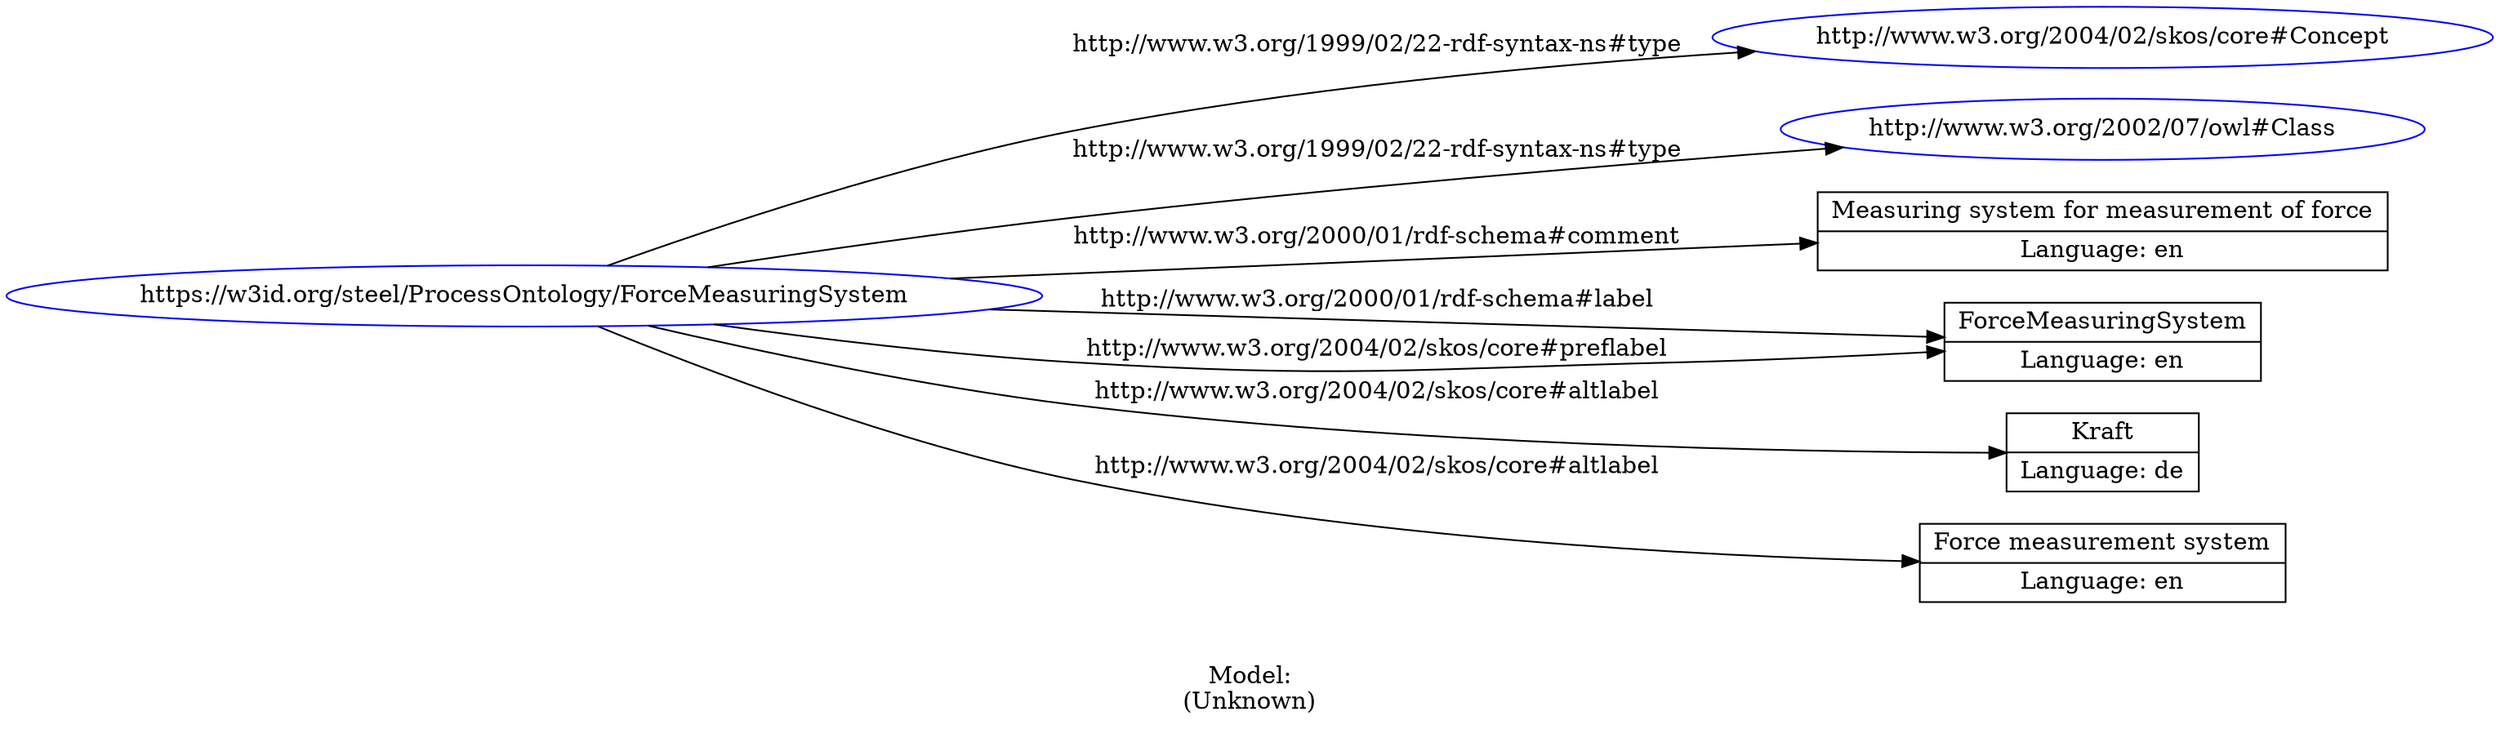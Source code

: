 digraph {
	rankdir = LR;
	charset="utf-8";

	"Rhttps://w3id.org/steel/ProcessOntology/ForceMeasuringSystem" -> "Rhttp://www.w3.org/2004/02/skos/core#Concept" [ label="http://www.w3.org/1999/02/22-rdf-syntax-ns#type" ];
	"Rhttps://w3id.org/steel/ProcessOntology/ForceMeasuringSystem" -> "Rhttp://www.w3.org/2002/07/owl#Class" [ label="http://www.w3.org/1999/02/22-rdf-syntax-ns#type" ];
	"Rhttps://w3id.org/steel/ProcessOntology/ForceMeasuringSystem" -> "LMeasuring system for measurement of force|Language: en" [ label="http://www.w3.org/2000/01/rdf-schema#comment" ];
	"Rhttps://w3id.org/steel/ProcessOntology/ForceMeasuringSystem" -> "LForceMeasuringSystem|Language: en" [ label="http://www.w3.org/2000/01/rdf-schema#label" ];
	"Rhttps://w3id.org/steel/ProcessOntology/ForceMeasuringSystem" -> "LKraft|Language: de" [ label="http://www.w3.org/2004/02/skos/core#altlabel" ];
	"Rhttps://w3id.org/steel/ProcessOntology/ForceMeasuringSystem" -> "LForce measurement system|Language: en" [ label="http://www.w3.org/2004/02/skos/core#altlabel" ];
	"Rhttps://w3id.org/steel/ProcessOntology/ForceMeasuringSystem" -> "LForceMeasuringSystem|Language: en" [ label="http://www.w3.org/2004/02/skos/core#preflabel" ];

	// Resources
	"Rhttps://w3id.org/steel/ProcessOntology/ForceMeasuringSystem" [ label="https://w3id.org/steel/ProcessOntology/ForceMeasuringSystem", shape = ellipse, color = blue ];
	"Rhttp://www.w3.org/2004/02/skos/core#Concept" [ label="http://www.w3.org/2004/02/skos/core#Concept", shape = ellipse, color = blue ];
	"Rhttp://www.w3.org/2002/07/owl#Class" [ label="http://www.w3.org/2002/07/owl#Class", shape = ellipse, color = blue ];

	// Anonymous nodes

	// Literals
	"LMeasuring system for measurement of force|Language: en" [ label="Measuring system for measurement of force|Language: en", shape = record ];
	"LForceMeasuringSystem|Language: en" [ label="ForceMeasuringSystem|Language: en", shape = record ];
	"LKraft|Language: de" [ label="Kraft|Language: de", shape = record ];
	"LForce measurement system|Language: en" [ label="Force measurement system|Language: en", shape = record ];

	label="\n\nModel:\n(Unknown)";
}
